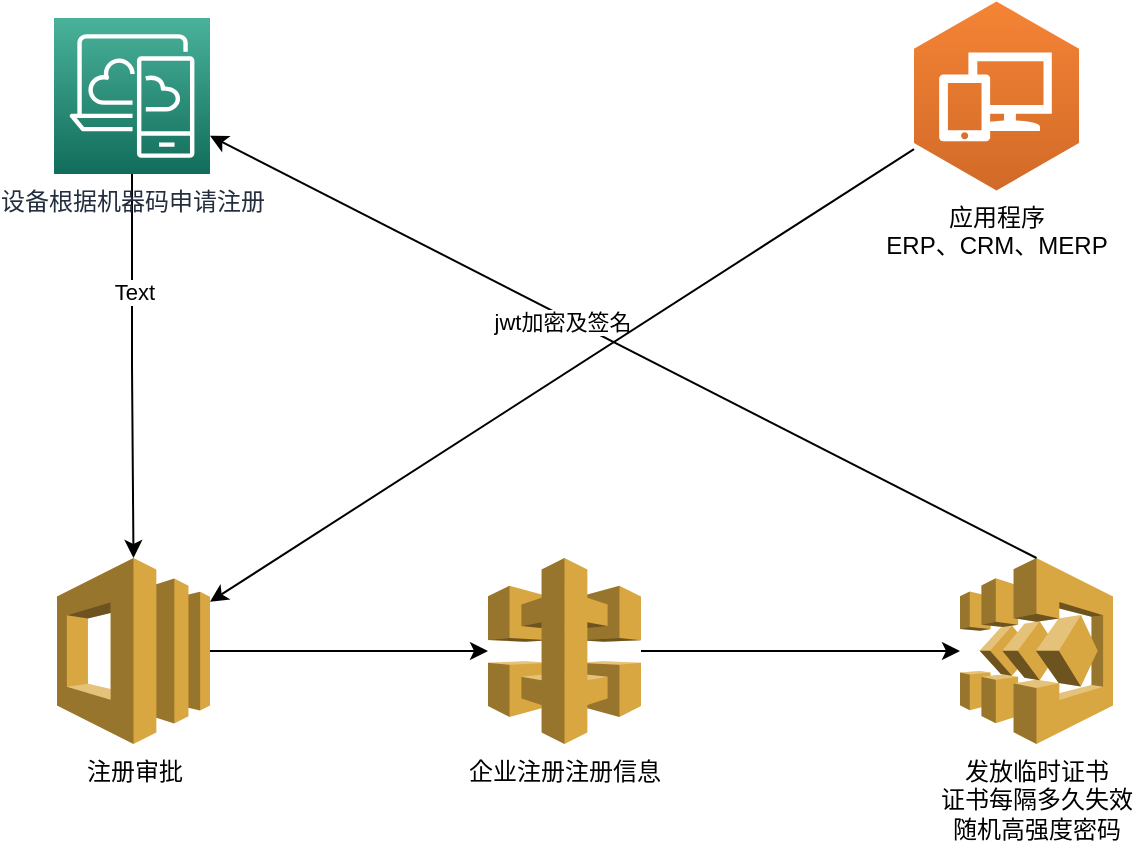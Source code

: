 <mxfile version="14.2.2" type="github">
  <diagram id="mfywH_6YlM2g_m3Mk5bc" name="第 1 页">
    <mxGraphModel dx="1662" dy="762" grid="1" gridSize="10" guides="1" tooltips="1" connect="1" arrows="1" fold="1" page="1" pageScale="1" pageWidth="827" pageHeight="1169" math="0" shadow="0">
      <root>
        <mxCell id="0" />
        <mxCell id="1" parent="0" />
        <mxCell id="jzyQe0GdsOW-vjrEkmvA-8" style="edgeStyle=orthogonalEdgeStyle;rounded=0;orthogonalLoop=1;jettySize=auto;html=1;" edge="1" parent="1" source="jzyQe0GdsOW-vjrEkmvA-1" target="jzyQe0GdsOW-vjrEkmvA-4">
          <mxGeometry relative="1" as="geometry" />
        </mxCell>
        <mxCell id="jzyQe0GdsOW-vjrEkmvA-13" value="Text" style="edgeLabel;html=1;align=center;verticalAlign=middle;resizable=0;points=[];" vertex="1" connectable="0" parent="jzyQe0GdsOW-vjrEkmvA-8">
          <mxGeometry x="-0.388" y="1" relative="1" as="geometry">
            <mxPoint as="offset" />
          </mxGeometry>
        </mxCell>
        <mxCell id="jzyQe0GdsOW-vjrEkmvA-1" value="设备根据机器码申请注册&lt;br&gt;" style="points=[[0,0,0],[0.25,0,0],[0.5,0,0],[0.75,0,0],[1,0,0],[0,1,0],[0.25,1,0],[0.5,1,0],[0.75,1,0],[1,1,0],[0,0.25,0],[0,0.5,0],[0,0.75,0],[1,0.25,0],[1,0.5,0],[1,0.75,0]];outlineConnect=0;fontColor=#232F3E;gradientColor=#4AB29A;gradientDirection=north;fillColor=#116D5B;strokeColor=#ffffff;dashed=0;verticalLabelPosition=bottom;verticalAlign=top;align=center;html=1;fontSize=12;fontStyle=0;aspect=fixed;shape=mxgraph.aws4.resourceIcon;resIcon=mxgraph.aws4.desktop_and_app_streaming;" vertex="1" parent="1">
          <mxGeometry x="120" y="70" width="78" height="78" as="geometry" />
        </mxCell>
        <mxCell id="jzyQe0GdsOW-vjrEkmvA-10" style="edgeStyle=orthogonalEdgeStyle;rounded=0;orthogonalLoop=1;jettySize=auto;html=1;" edge="1" parent="1" source="jzyQe0GdsOW-vjrEkmvA-2" target="jzyQe0GdsOW-vjrEkmvA-7">
          <mxGeometry relative="1" as="geometry" />
        </mxCell>
        <mxCell id="jzyQe0GdsOW-vjrEkmvA-2" value="企业注册注册信息" style="outlineConnect=0;dashed=0;verticalLabelPosition=bottom;verticalAlign=top;align=center;html=1;shape=mxgraph.aws3.api_gateway;fillColor=#D9A741;gradientColor=none;" vertex="1" parent="1">
          <mxGeometry x="337" y="340" width="76.5" height="93" as="geometry" />
        </mxCell>
        <mxCell id="jzyQe0GdsOW-vjrEkmvA-3" value="应用程序&lt;br&gt;ERP、CRM、MERP" style="outlineConnect=0;dashed=0;verticalLabelPosition=bottom;verticalAlign=top;align=center;html=1;shape=mxgraph.aws3.workspaces;fillColor=#D16A28;gradientColor=#F58435;gradientDirection=north;" vertex="1" parent="1">
          <mxGeometry x="550" y="61.75" width="82.5" height="94.5" as="geometry" />
        </mxCell>
        <mxCell id="jzyQe0GdsOW-vjrEkmvA-9" style="edgeStyle=orthogonalEdgeStyle;rounded=0;orthogonalLoop=1;jettySize=auto;html=1;" edge="1" parent="1" source="jzyQe0GdsOW-vjrEkmvA-4" target="jzyQe0GdsOW-vjrEkmvA-2">
          <mxGeometry relative="1" as="geometry" />
        </mxCell>
        <mxCell id="jzyQe0GdsOW-vjrEkmvA-4" value="注册审批" style="outlineConnect=0;dashed=0;verticalLabelPosition=bottom;verticalAlign=top;align=center;html=1;shape=mxgraph.aws3.swf;fillColor=#D9A741;gradientColor=none;" vertex="1" parent="1">
          <mxGeometry x="121.5" y="340" width="76.5" height="93" as="geometry" />
        </mxCell>
        <mxCell id="jzyQe0GdsOW-vjrEkmvA-7" value="发放临时证书&lt;br&gt;证书每隔多久失效&lt;br&gt;随机高强度密码" style="outlineConnect=0;dashed=0;verticalLabelPosition=bottom;verticalAlign=top;align=center;html=1;shape=mxgraph.aws3.step_functions;fillColor=#D9A741;gradientColor=none;" vertex="1" parent="1">
          <mxGeometry x="573" y="340" width="76.5" height="93" as="geometry" />
        </mxCell>
        <mxCell id="jzyQe0GdsOW-vjrEkmvA-16" value="" style="endArrow=classic;html=1;exitX=0.5;exitY=0;exitDx=0;exitDy=0;exitPerimeter=0;" edge="1" parent="1" source="jzyQe0GdsOW-vjrEkmvA-7" target="jzyQe0GdsOW-vjrEkmvA-1">
          <mxGeometry width="50" height="50" relative="1" as="geometry">
            <mxPoint x="390" y="330" as="sourcePoint" />
            <mxPoint x="440" y="280" as="targetPoint" />
          </mxGeometry>
        </mxCell>
        <mxCell id="jzyQe0GdsOW-vjrEkmvA-17" value="jwt加密及签名" style="edgeLabel;html=1;align=center;verticalAlign=middle;resizable=0;points=[];" vertex="1" connectable="0" parent="jzyQe0GdsOW-vjrEkmvA-16">
          <mxGeometry x="0.142" y="3" relative="1" as="geometry">
            <mxPoint as="offset" />
          </mxGeometry>
        </mxCell>
        <mxCell id="jzyQe0GdsOW-vjrEkmvA-19" value="" style="endArrow=classic;html=1;" edge="1" parent="1" source="jzyQe0GdsOW-vjrEkmvA-3" target="jzyQe0GdsOW-vjrEkmvA-4">
          <mxGeometry width="50" height="50" relative="1" as="geometry">
            <mxPoint x="390" y="330" as="sourcePoint" />
            <mxPoint x="440" y="280" as="targetPoint" />
          </mxGeometry>
        </mxCell>
      </root>
    </mxGraphModel>
  </diagram>
</mxfile>
